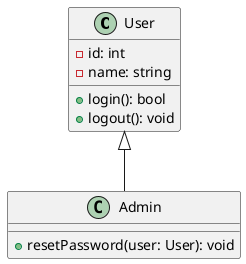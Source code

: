 @startuml
class User {
  -id: int
  -name: string
  +login(): bool
  +logout(): void
}

class Admin {
  +resetPassword(user: User): void
}

User <|-- Admin
@enduml
